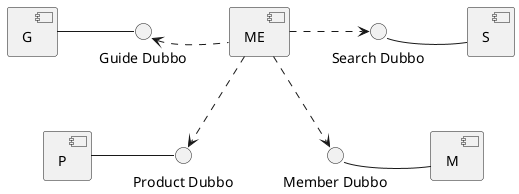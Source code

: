 {
  "sha1": "ny2g8n22mxmo2ocscn6co8ijmmukk96",
  "insertion": {
    "when": "2024-06-04T17:28:39.166Z",
    "url": "https://github.com/plantuml/plantuml/issues/1460",
    "user": "plantuml@gmail.com"
  }
}
@startuml
 
skinparam fixCircleLabelOverlapping true
 
() "Product Dubbo" as product_dubbo
() "Member Dubbo" as member_dubbo
() "Guide Dubbo" as guide_dubbo
() "Search Dubbo" as search_dubbo
 
[ME]
[P] - product_dubbo
member_dubbo - [M]
[G] - guide_dubbo
search_dubbo - [S]
 
guide_dubbo <. [ME]
[ME] ..> member_dubbo
[ME] ..> product_dubbo
[ME] .> search_dubbo


@enduml
